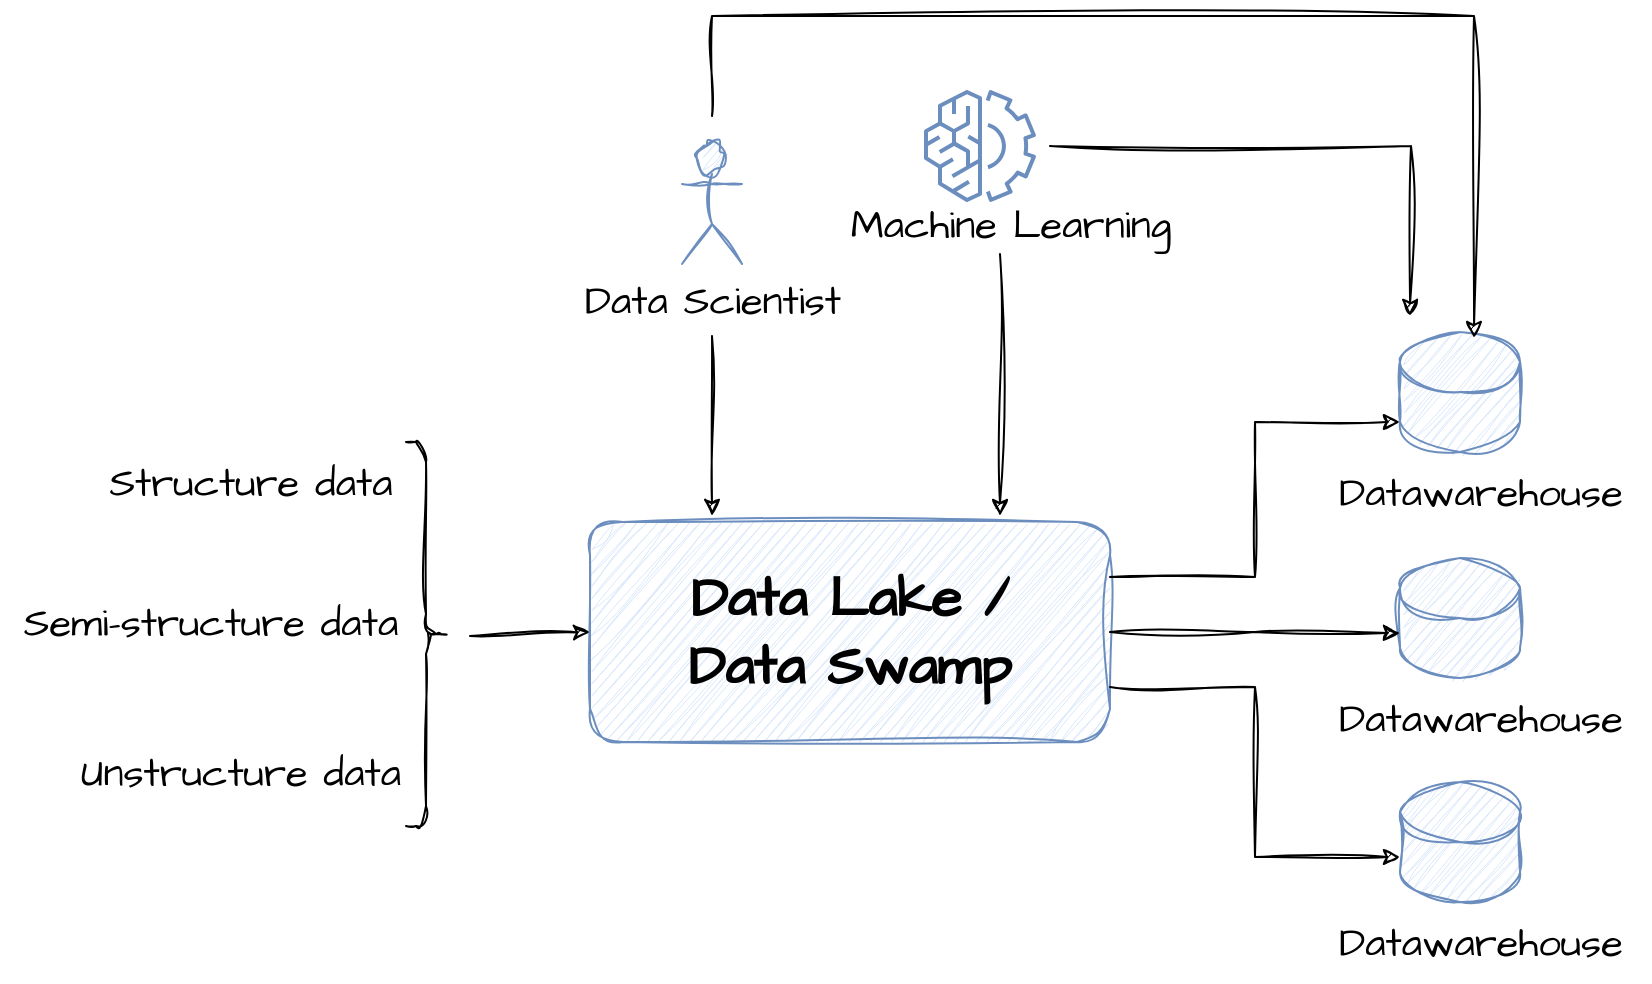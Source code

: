 <mxfile version="22.1.16" type="device" pages="2">
  <diagram name="data-infrastructure" id="3jLlOgO-nYvQrPSOcGhl">
    <mxGraphModel dx="1434" dy="843" grid="1" gridSize="10" guides="1" tooltips="1" connect="1" arrows="1" fold="1" page="1" pageScale="1" pageWidth="850" pageHeight="1100" math="0" shadow="0">
      <root>
        <mxCell id="0" />
        <mxCell id="1" parent="0" />
        <mxCell id="QpOn3zXuIR3E2DWqw15W-1" value="&lt;b&gt;&lt;font style=&quot;font-size: 28px;&quot;&gt;Data Lake /&lt;br&gt;Data Swamp&lt;br&gt;&lt;/font&gt;&lt;/b&gt;" style="rounded=1;whiteSpace=wrap;html=1;sketch=1;hachureGap=4;jiggle=2;curveFitting=1;fontFamily=Architects Daughter;fontSource=https%3A%2F%2Ffonts.googleapis.com%2Fcss%3Ffamily%3DArchitects%2BDaughter;fontSize=20;fillColor=#dae8fc;strokeColor=#6c8ebf;" vertex="1" parent="1">
          <mxGeometry x="310" y="303" width="260" height="110" as="geometry" />
        </mxCell>
        <mxCell id="QpOn3zXuIR3E2DWqw15W-3" value="" style="rounded=0;sketch=1;hachureGap=4;jiggle=2;curveFitting=1;orthogonalLoop=1;jettySize=auto;html=1;fontFamily=Architects Daughter;fontSource=https%3A%2F%2Ffonts.googleapis.com%2Fcss%3Ffamily%3DArchitects%2BDaughter;fontSize=16;" edge="1" parent="1">
          <mxGeometry relative="1" as="geometry">
            <mxPoint x="371" y="210" as="sourcePoint" />
            <mxPoint x="371" y="300" as="targetPoint" />
          </mxGeometry>
        </mxCell>
        <mxCell id="QpOn3zXuIR3E2DWqw15W-2" value="Data Scientist" style="shape=umlActor;verticalLabelPosition=bottom;verticalAlign=top;html=1;outlineConnect=0;sketch=1;hachureGap=4;jiggle=2;curveFitting=1;fontFamily=Architects Daughter;fontSource=https%3A%2F%2Ffonts.googleapis.com%2Fcss%3Ffamily%3DArchitects%2BDaughter;fontSize=20;fillColor=#dae8fc;strokeColor=#6c8ebf;" vertex="1" parent="1">
          <mxGeometry x="356" y="114" width="30" height="60" as="geometry" />
        </mxCell>
        <mxCell id="QpOn3zXuIR3E2DWqw15W-7" value="" style="rounded=0;sketch=1;hachureGap=4;jiggle=2;curveFitting=1;orthogonalLoop=1;jettySize=auto;html=1;fontFamily=Architects Daughter;fontSource=https%3A%2F%2Ffonts.googleapis.com%2Fcss%3Ffamily%3DArchitects%2BDaughter;fontSize=16;" edge="1" parent="1">
          <mxGeometry relative="1" as="geometry">
            <mxPoint x="515" y="300" as="targetPoint" />
            <mxPoint x="515" y="169" as="sourcePoint" />
          </mxGeometry>
        </mxCell>
        <mxCell id="QpOn3zXuIR3E2DWqw15W-10" value="" style="points=[[0,0,0],[0.25,0,0],[0.5,0,0],[0.75,0,0],[1,0,0],[0,1,0],[0.25,1,0],[0.5,1,0],[0.75,1,0],[1,1,0],[0,0.25,0],[0,0.5,0],[0,0.75,0],[1,0.25,0],[1,0.5,0],[1,0.75,0]];outlineConnect=0;fillColor=none;strokeColor=#6c8ebf;dashed=0;verticalLabelPosition=bottom;verticalAlign=top;align=center;html=1;fontSize=12;fontStyle=0;aspect=fixed;shape=mxgraph.aws4.resourceIcon;resIcon=mxgraph.aws4.machine_learning;hachureGap=4;fontFamily=Architects Daughter;fontSource=https%3A%2F%2Ffonts.googleapis.com%2Fcss%3Ffamily%3DArchitects%2BDaughter;" vertex="1" parent="1">
          <mxGeometry x="470" y="80" width="70" height="70" as="geometry" />
        </mxCell>
        <mxCell id="QpOn3zXuIR3E2DWqw15W-11" value="Machine Learning" style="text;html=1;align=center;verticalAlign=middle;resizable=0;points=[];autosize=1;strokeColor=none;fillColor=none;fontSize=20;fontFamily=Architects Daughter;" vertex="1" parent="1">
          <mxGeometry x="430" y="134" width="180" height="40" as="geometry" />
        </mxCell>
        <mxCell id="QpOn3zXuIR3E2DWqw15W-15" value="" style="group" vertex="1" connectable="0" parent="1">
          <mxGeometry x="670" y="208" width="170" height="100" as="geometry" />
        </mxCell>
        <mxCell id="QpOn3zXuIR3E2DWqw15W-13" value="" style="shape=cylinder3;whiteSpace=wrap;html=1;boundedLbl=1;backgroundOutline=1;size=15;sketch=1;hachureGap=4;jiggle=2;curveFitting=1;fontFamily=Architects Daughter;fontSource=https%3A%2F%2Ffonts.googleapis.com%2Fcss%3Ffamily%3DArchitects%2BDaughter;fontSize=20;fillColor=#dae8fc;strokeColor=#6c8ebf;" vertex="1" parent="QpOn3zXuIR3E2DWqw15W-15">
          <mxGeometry x="45" width="60" height="60" as="geometry" />
        </mxCell>
        <mxCell id="QpOn3zXuIR3E2DWqw15W-14" value="Datawarehouse" style="text;html=1;align=center;verticalAlign=middle;resizable=0;points=[];autosize=1;strokeColor=none;fillColor=none;fontSize=20;fontFamily=Architects Daughter;" vertex="1" parent="QpOn3zXuIR3E2DWqw15W-15">
          <mxGeometry y="60" width="170" height="40" as="geometry" />
        </mxCell>
        <mxCell id="QpOn3zXuIR3E2DWqw15W-16" value="" style="group" vertex="1" connectable="0" parent="1">
          <mxGeometry x="670" y="321" width="170" height="100" as="geometry" />
        </mxCell>
        <mxCell id="QpOn3zXuIR3E2DWqw15W-17" value="" style="shape=cylinder3;whiteSpace=wrap;html=1;boundedLbl=1;backgroundOutline=1;size=15;sketch=1;hachureGap=4;jiggle=2;curveFitting=1;fontFamily=Architects Daughter;fontSource=https%3A%2F%2Ffonts.googleapis.com%2Fcss%3Ffamily%3DArchitects%2BDaughter;fontSize=20;fillColor=#dae8fc;strokeColor=#6c8ebf;" vertex="1" parent="QpOn3zXuIR3E2DWqw15W-16">
          <mxGeometry x="45" width="60" height="60" as="geometry" />
        </mxCell>
        <mxCell id="QpOn3zXuIR3E2DWqw15W-18" value="Datawarehouse" style="text;html=1;align=center;verticalAlign=middle;resizable=0;points=[];autosize=1;strokeColor=none;fillColor=none;fontSize=20;fontFamily=Architects Daughter;" vertex="1" parent="QpOn3zXuIR3E2DWqw15W-16">
          <mxGeometry y="60" width="170" height="40" as="geometry" />
        </mxCell>
        <mxCell id="QpOn3zXuIR3E2DWqw15W-19" value="" style="group" vertex="1" connectable="0" parent="1">
          <mxGeometry x="670" y="433" width="170" height="100" as="geometry" />
        </mxCell>
        <mxCell id="QpOn3zXuIR3E2DWqw15W-20" value="" style="shape=cylinder3;whiteSpace=wrap;html=1;boundedLbl=1;backgroundOutline=1;size=15;sketch=1;hachureGap=4;jiggle=2;curveFitting=1;fontFamily=Architects Daughter;fontSource=https%3A%2F%2Ffonts.googleapis.com%2Fcss%3Ffamily%3DArchitects%2BDaughter;fontSize=20;fillColor=#dae8fc;strokeColor=#6c8ebf;" vertex="1" parent="QpOn3zXuIR3E2DWqw15W-19">
          <mxGeometry x="45" width="60" height="60" as="geometry" />
        </mxCell>
        <mxCell id="QpOn3zXuIR3E2DWqw15W-21" value="Datawarehouse" style="text;html=1;align=center;verticalAlign=middle;resizable=0;points=[];autosize=1;strokeColor=none;fillColor=none;fontSize=20;fontFamily=Architects Daughter;" vertex="1" parent="QpOn3zXuIR3E2DWqw15W-19">
          <mxGeometry y="60" width="170" height="40" as="geometry" />
        </mxCell>
        <mxCell id="QpOn3zXuIR3E2DWqw15W-22" style="edgeStyle=orthogonalEdgeStyle;rounded=0;sketch=1;hachureGap=4;jiggle=2;curveFitting=1;orthogonalLoop=1;jettySize=auto;html=1;entryX=0;entryY=1;entryDx=0;entryDy=-15;entryPerimeter=0;fontFamily=Architects Daughter;fontSource=https%3A%2F%2Ffonts.googleapis.com%2Fcss%3Ffamily%3DArchitects%2BDaughter;fontSize=16;exitX=1;exitY=0.25;exitDx=0;exitDy=0;" edge="1" parent="1" source="QpOn3zXuIR3E2DWqw15W-1" target="QpOn3zXuIR3E2DWqw15W-13">
          <mxGeometry relative="1" as="geometry" />
        </mxCell>
        <mxCell id="QpOn3zXuIR3E2DWqw15W-23" style="edgeStyle=orthogonalEdgeStyle;rounded=0;sketch=1;hachureGap=4;jiggle=2;curveFitting=1;orthogonalLoop=1;jettySize=auto;html=1;exitX=1;exitY=0.5;exitDx=0;exitDy=0;entryX=0;entryY=0;entryDx=0;entryDy=37.5;entryPerimeter=0;fontFamily=Architects Daughter;fontSource=https%3A%2F%2Ffonts.googleapis.com%2Fcss%3Ffamily%3DArchitects%2BDaughter;fontSize=16;" edge="1" parent="1" source="QpOn3zXuIR3E2DWqw15W-1" target="QpOn3zXuIR3E2DWqw15W-17">
          <mxGeometry relative="1" as="geometry" />
        </mxCell>
        <mxCell id="QpOn3zXuIR3E2DWqw15W-24" style="edgeStyle=orthogonalEdgeStyle;rounded=0;sketch=1;hachureGap=4;jiggle=2;curveFitting=1;orthogonalLoop=1;jettySize=auto;html=1;entryX=0;entryY=0;entryDx=0;entryDy=37.5;entryPerimeter=0;fontFamily=Architects Daughter;fontSource=https%3A%2F%2Ffonts.googleapis.com%2Fcss%3Ffamily%3DArchitects%2BDaughter;fontSize=16;exitX=1;exitY=0.75;exitDx=0;exitDy=0;" edge="1" parent="1" source="QpOn3zXuIR3E2DWqw15W-1" target="QpOn3zXuIR3E2DWqw15W-20">
          <mxGeometry relative="1" as="geometry" />
        </mxCell>
        <mxCell id="QpOn3zXuIR3E2DWqw15W-25" value="Structure data" style="text;html=1;align=center;verticalAlign=middle;resizable=0;points=[];autosize=1;strokeColor=none;fillColor=none;fontSize=20;fontFamily=Architects Daughter;" vertex="1" parent="1">
          <mxGeometry x="55" y="263" width="170" height="40" as="geometry" />
        </mxCell>
        <mxCell id="QpOn3zXuIR3E2DWqw15W-26" value="Semi-structure data" style="text;html=1;align=center;verticalAlign=middle;resizable=0;points=[];autosize=1;strokeColor=none;fillColor=none;fontSize=20;fontFamily=Architects Daughter;" vertex="1" parent="1">
          <mxGeometry x="15" y="333" width="210" height="40" as="geometry" />
        </mxCell>
        <mxCell id="QpOn3zXuIR3E2DWqw15W-27" value="Unstructure data" style="text;html=1;align=center;verticalAlign=middle;resizable=0;points=[];autosize=1;strokeColor=none;fillColor=none;fontSize=20;fontFamily=Architects Daughter;" vertex="1" parent="1">
          <mxGeometry x="45" y="408" width="180" height="40" as="geometry" />
        </mxCell>
        <mxCell id="QpOn3zXuIR3E2DWqw15W-29" style="rounded=0;sketch=1;hachureGap=4;jiggle=2;curveFitting=1;orthogonalLoop=1;jettySize=auto;html=1;entryX=0;entryY=0.5;entryDx=0;entryDy=0;fontFamily=Architects Daughter;fontSource=https%3A%2F%2Ffonts.googleapis.com%2Fcss%3Ffamily%3DArchitects%2BDaughter;fontSize=16;" edge="1" parent="1" target="QpOn3zXuIR3E2DWqw15W-1">
          <mxGeometry relative="1" as="geometry">
            <mxPoint x="250" y="360" as="sourcePoint" />
          </mxGeometry>
        </mxCell>
        <mxCell id="QpOn3zXuIR3E2DWqw15W-28" value="" style="shape=curlyBracket;whiteSpace=wrap;html=1;rounded=1;flipH=1;labelPosition=right;verticalLabelPosition=middle;align=left;verticalAlign=middle;sketch=1;hachureGap=4;jiggle=2;curveFitting=1;fontFamily=Architects Daughter;fontSource=https%3A%2F%2Ffonts.googleapis.com%2Fcss%3Ffamily%3DArchitects%2BDaughter;fontSize=20;" vertex="1" parent="1">
          <mxGeometry x="218" y="263" width="20" height="192" as="geometry" />
        </mxCell>
        <mxCell id="QpOn3zXuIR3E2DWqw15W-30" style="edgeStyle=orthogonalEdgeStyle;rounded=0;sketch=1;hachureGap=4;jiggle=2;curveFitting=1;orthogonalLoop=1;jettySize=auto;html=1;fontFamily=Architects Daughter;fontSource=https%3A%2F%2Ffonts.googleapis.com%2Fcss%3Ffamily%3DArchitects%2BDaughter;fontSize=16;" edge="1" parent="1" source="QpOn3zXuIR3E2DWqw15W-10">
          <mxGeometry relative="1" as="geometry">
            <mxPoint x="720" y="200" as="targetPoint" />
          </mxGeometry>
        </mxCell>
        <mxCell id="QpOn3zXuIR3E2DWqw15W-31" style="edgeStyle=orthogonalEdgeStyle;rounded=0;sketch=1;hachureGap=4;jiggle=2;curveFitting=1;orthogonalLoop=1;jettySize=auto;html=1;entryX=0.617;entryY=0.05;entryDx=0;entryDy=0;entryPerimeter=0;fontFamily=Architects Daughter;fontSource=https%3A%2F%2Ffonts.googleapis.com%2Fcss%3Ffamily%3DArchitects%2BDaughter;fontSize=16;" edge="1" parent="1" target="QpOn3zXuIR3E2DWqw15W-13">
          <mxGeometry relative="1" as="geometry">
            <mxPoint x="371" y="100" as="sourcePoint" />
            <Array as="points">
              <mxPoint x="371" y="50" />
              <mxPoint x="752" y="50" />
            </Array>
          </mxGeometry>
        </mxCell>
      </root>
    </mxGraphModel>
  </diagram>
  <diagram id="uxLNd55DsKYSqhCEU0em" name="Page-2">
    <mxGraphModel dx="1434" dy="843" grid="1" gridSize="10" guides="1" tooltips="1" connect="1" arrows="1" fold="1" page="1" pageScale="1" pageWidth="850" pageHeight="1100" math="0" shadow="0">
      <root>
        <mxCell id="0" />
        <mxCell id="1" parent="0" />
      </root>
    </mxGraphModel>
  </diagram>
</mxfile>
